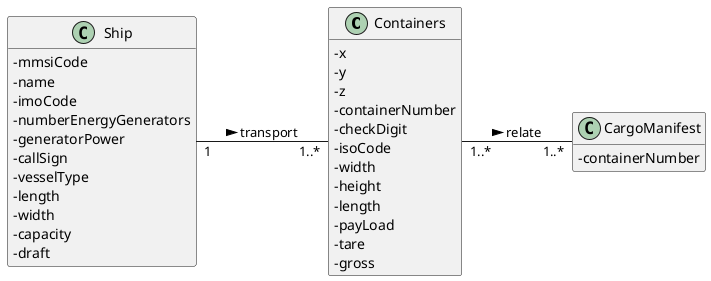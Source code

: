 @startuml

hide methods
left to right direction
skinparam classAttributeIconSize 0


class Containers {
-x
-y
-z
-containerNumber
-checkDigit
-isoCode
-width
-height
-length
-payLoad
-tare
-gross
}

class Ship {
-mmsiCode
-name
-imoCode
-numberEnergyGenerators
-generatorPower
-callSign
-vesselType
-length
-width
-capacity
-draft
}

class CargoManifest {
-containerNumber
}




Containers "1..*"--"1..*" CargoManifest: relate >




Ship "1"--"1..*" Containers : transport >

@enduml